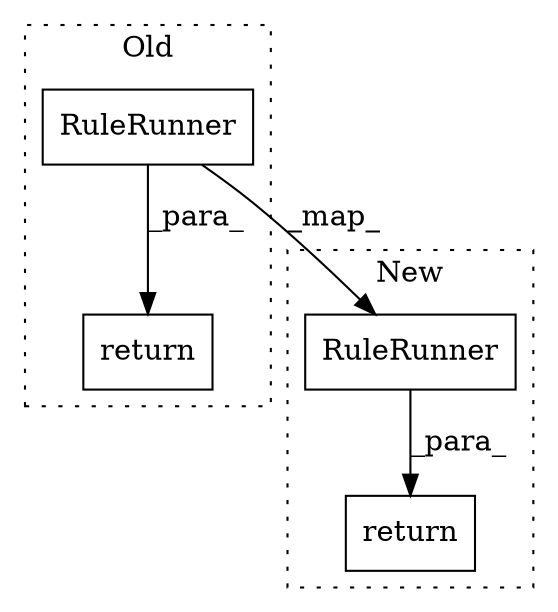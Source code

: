 digraph G {
subgraph cluster0 {
1 [label="RuleRunner" a="32" s="1556,2030" l="11,1" shape="box"];
4 [label="return" a="41" s="1549" l="7" shape="box"];
label = "Old";
style="dotted";
}
subgraph cluster1 {
2 [label="RuleRunner" a="32" s="1508,1967" l="11,1" shape="box"];
3 [label="return" a="41" s="1501" l="7" shape="box"];
label = "New";
style="dotted";
}
1 -> 2 [label="_map_"];
1 -> 4 [label="_para_"];
2 -> 3 [label="_para_"];
}